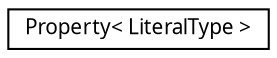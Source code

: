 digraph "Graphical Class Hierarchy"
{
  edge [fontname="FreeSans.ttf",fontsize="10",labelfontname="FreeSans.ttf",labelfontsize="10"];
  node [fontname="FreeSans.ttf",fontsize="10",shape=record];
  rankdir="LR";
  Node0 [label="Property\< LiteralType \>",height=0.2,width=0.4,color="black", fillcolor="white", style="filled",URL="$classsbol_1_1_property.html",tooltip="Member properties of all SBOL objects are defined using a Property object. "];
}

